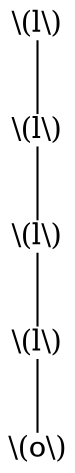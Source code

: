 graph {
	0 [label="\\(l\\)" shape=plain]
	1 [label="\\(l\\)" shape=plain]
	0 -- 1
	2 [label="\\(l\\)" shape=plain]
	1 -- 2
	3 [label="\\(l\\)" shape=plain]
	2 -- 3
	4 [label="\\(o\\)" shape=plain]
	3 -- 4
}

